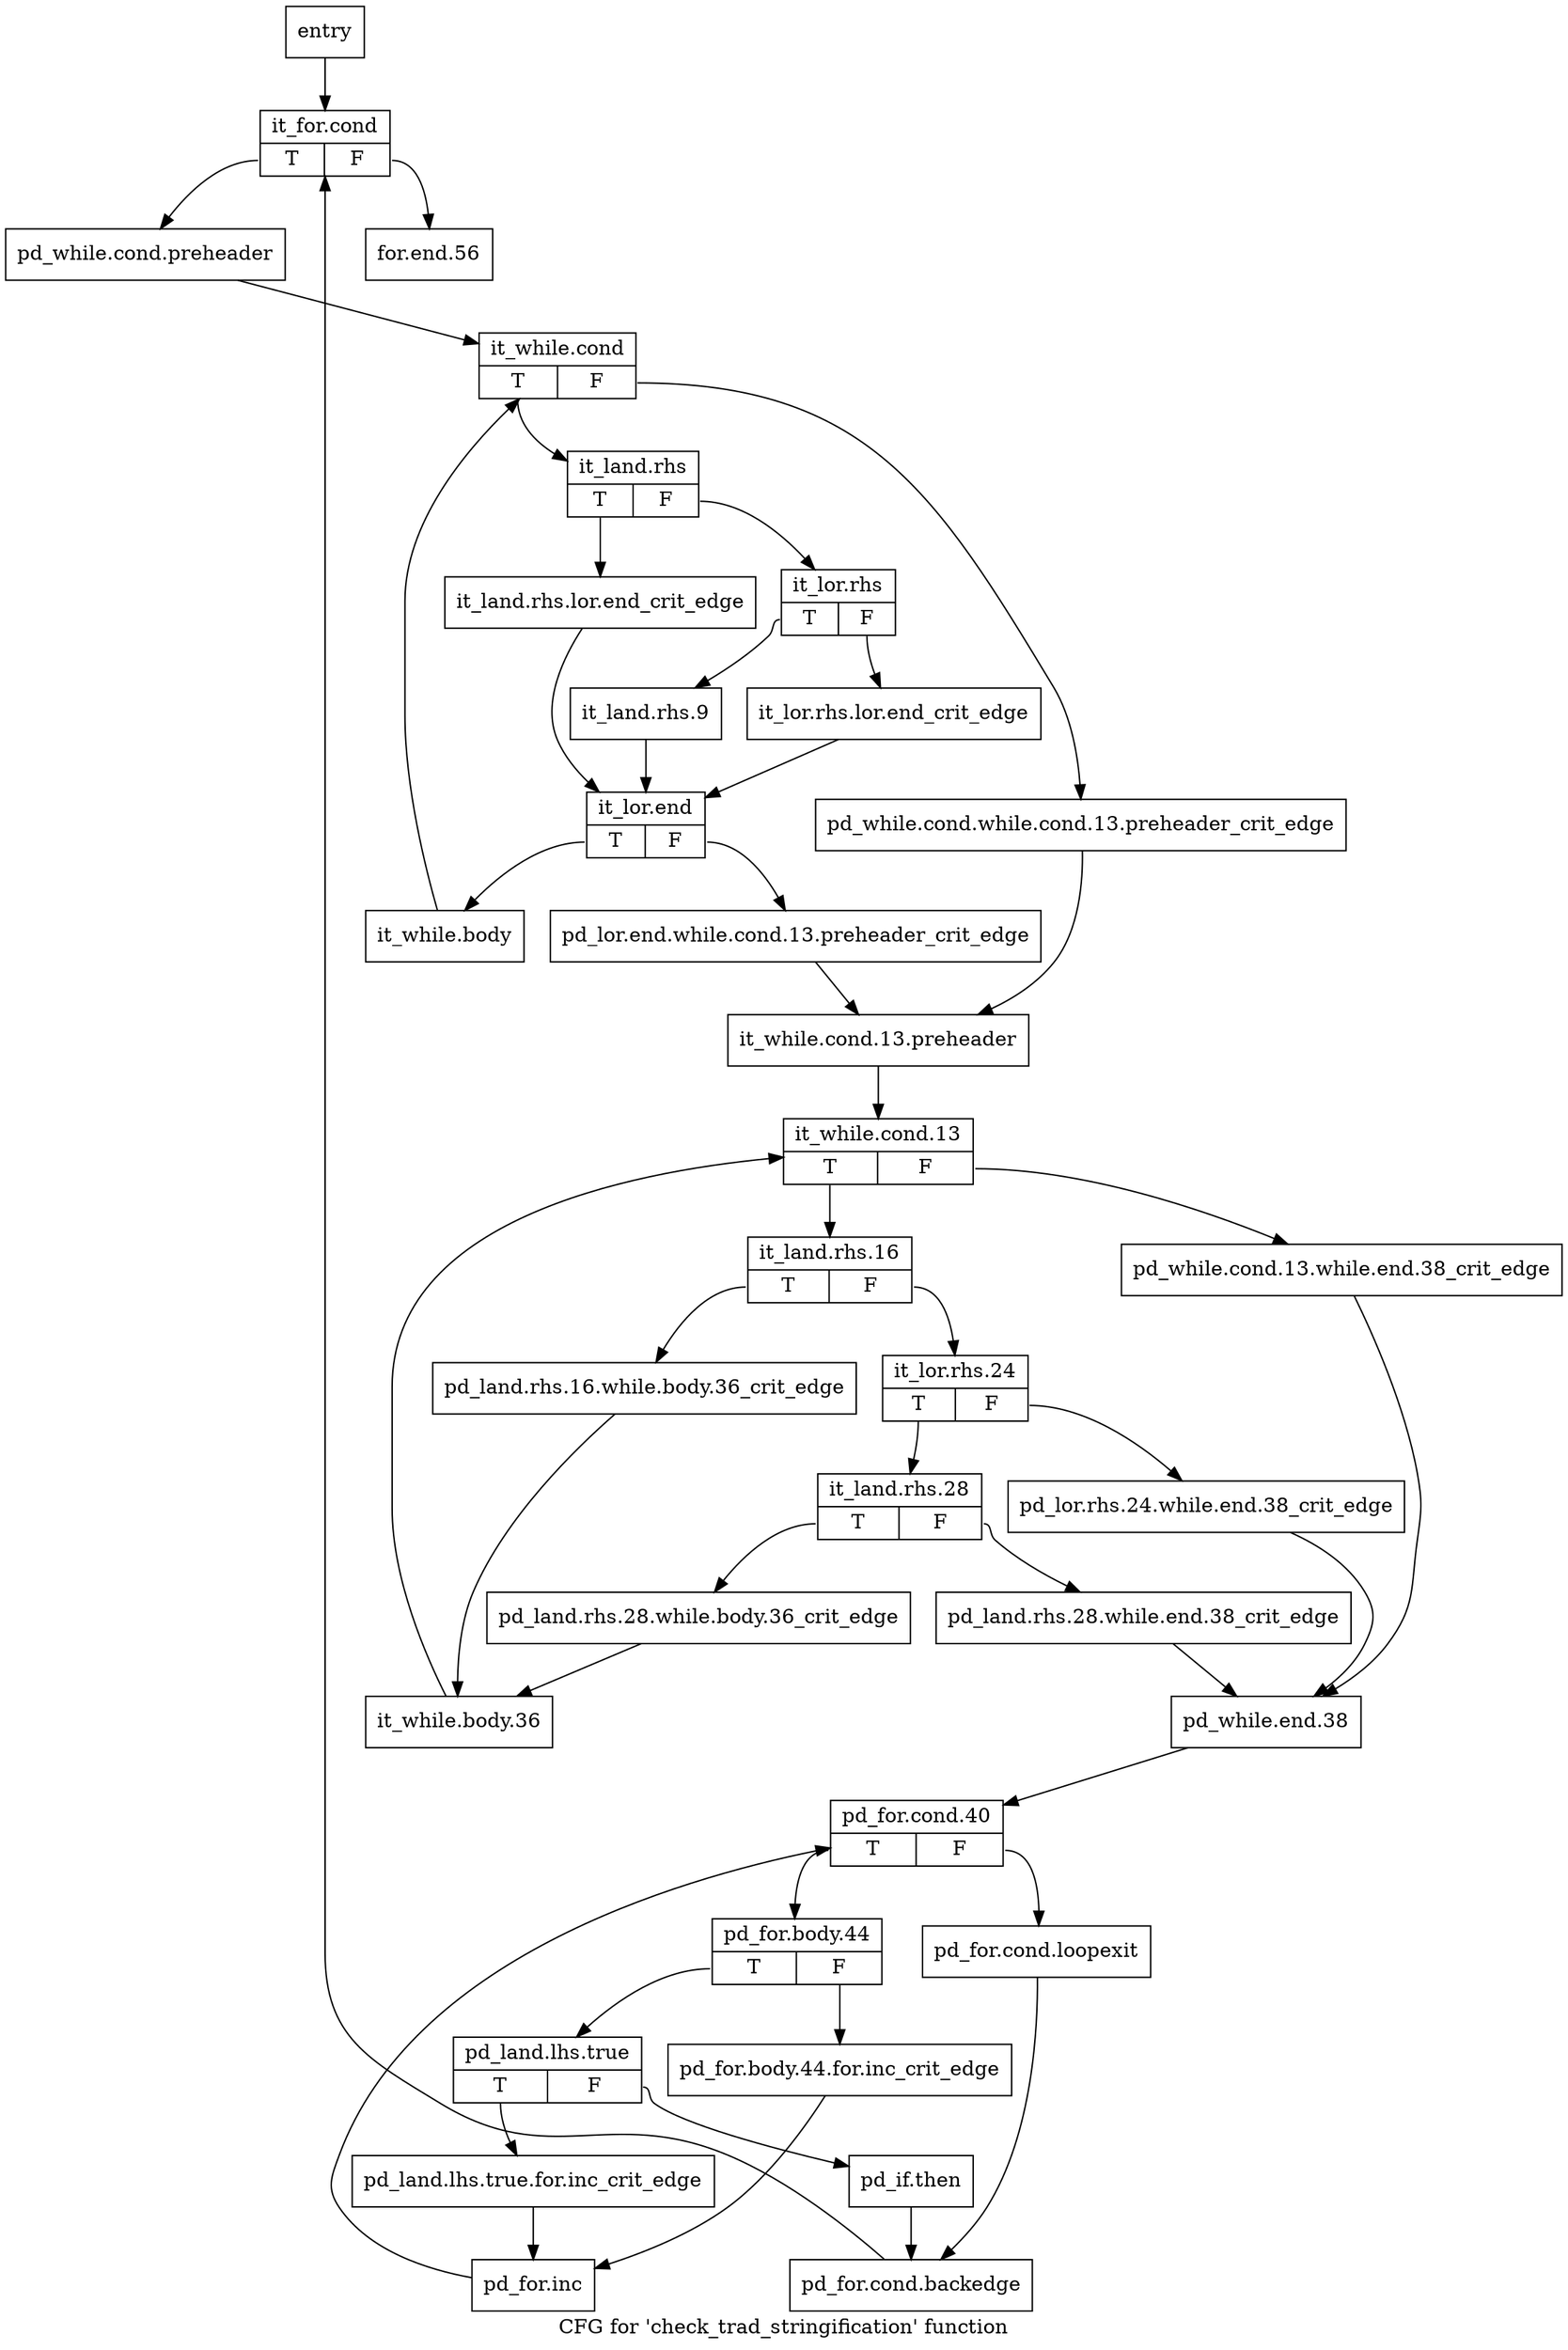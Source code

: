 digraph "CFG for 'check_trad_stringification' function" {
	label="CFG for 'check_trad_stringification' function";

	Node0x2ad47e0 [shape=record,label="{entry}"];
	Node0x2ad47e0 -> Node0x2ad4880;
	Node0x2ad4830 [shape=record,label="{pd_for.cond.loopexit}"];
	Node0x2ad4830 -> Node0x2ad51e0;
	Node0x2ad4880 [shape=record,label="{it_for.cond|{<s0>T|<s1>F}}"];
	Node0x2ad4880:s0 -> Node0x2ad48d0;
	Node0x2ad4880:s1 -> Node0x2ad5280;
	Node0x2ad48d0 [shape=record,label="{pd_while.cond.preheader}"];
	Node0x2ad48d0 -> Node0x2ad4920;
	Node0x2ad4920 [shape=record,label="{it_while.cond|{<s0>T|<s1>F}}"];
	Node0x2ad4920:s0 -> Node0x2ad49c0;
	Node0x2ad4920:s1 -> Node0x2ad4970;
	Node0x2ad4970 [shape=record,label="{pd_while.cond.while.cond.13.preheader_crit_edge}"];
	Node0x2ad4970 -> Node0x2ad4bf0;
	Node0x2ad49c0 [shape=record,label="{it_land.rhs|{<s0>T|<s1>F}}"];
	Node0x2ad49c0:s0 -> Node0x2ad4a10;
	Node0x2ad49c0:s1 -> Node0x2ad4a60;
	Node0x2ad4a10 [shape=record,label="{it_land.rhs.lor.end_crit_edge}"];
	Node0x2ad4a10 -> Node0x2ad4b50;
	Node0x2ad4a60 [shape=record,label="{it_lor.rhs|{<s0>T|<s1>F}}"];
	Node0x2ad4a60:s0 -> Node0x2ad4b00;
	Node0x2ad4a60:s1 -> Node0x2ad4ab0;
	Node0x2ad4ab0 [shape=record,label="{it_lor.rhs.lor.end_crit_edge}"];
	Node0x2ad4ab0 -> Node0x2ad4b50;
	Node0x2ad4b00 [shape=record,label="{it_land.rhs.9}"];
	Node0x2ad4b00 -> Node0x2ad4b50;
	Node0x2ad4b50 [shape=record,label="{it_lor.end|{<s0>T|<s1>F}}"];
	Node0x2ad4b50:s0 -> Node0x2ad4c40;
	Node0x2ad4b50:s1 -> Node0x2ad4ba0;
	Node0x2ad4ba0 [shape=record,label="{pd_lor.end.while.cond.13.preheader_crit_edge}"];
	Node0x2ad4ba0 -> Node0x2ad4bf0;
	Node0x2ad4bf0 [shape=record,label="{it_while.cond.13.preheader}"];
	Node0x2ad4bf0 -> Node0x2ad4c90;
	Node0x2ad4c40 [shape=record,label="{it_while.body}"];
	Node0x2ad4c40 -> Node0x2ad4920;
	Node0x2ad4c90 [shape=record,label="{it_while.cond.13|{<s0>T|<s1>F}}"];
	Node0x2ad4c90:s0 -> Node0x2ad4d30;
	Node0x2ad4c90:s1 -> Node0x2ad4ce0;
	Node0x2ad4ce0 [shape=record,label="{pd_while.cond.13.while.end.38_crit_edge}"];
	Node0x2ad4ce0 -> Node0x2ad4fb0;
	Node0x2ad4d30 [shape=record,label="{it_land.rhs.16|{<s0>T|<s1>F}}"];
	Node0x2ad4d30:s0 -> Node0x2ad4d80;
	Node0x2ad4d30:s1 -> Node0x2ad4dd0;
	Node0x2ad4d80 [shape=record,label="{pd_land.rhs.16.while.body.36_crit_edge}"];
	Node0x2ad4d80 -> Node0x2ad4f60;
	Node0x2ad4dd0 [shape=record,label="{it_lor.rhs.24|{<s0>T|<s1>F}}"];
	Node0x2ad4dd0:s0 -> Node0x2ad4e70;
	Node0x2ad4dd0:s1 -> Node0x2ad4e20;
	Node0x2ad4e20 [shape=record,label="{pd_lor.rhs.24.while.end.38_crit_edge}"];
	Node0x2ad4e20 -> Node0x2ad4fb0;
	Node0x2ad4e70 [shape=record,label="{it_land.rhs.28|{<s0>T|<s1>F}}"];
	Node0x2ad4e70:s0 -> Node0x2ad4f10;
	Node0x2ad4e70:s1 -> Node0x2ad4ec0;
	Node0x2ad4ec0 [shape=record,label="{pd_land.rhs.28.while.end.38_crit_edge}"];
	Node0x2ad4ec0 -> Node0x2ad4fb0;
	Node0x2ad4f10 [shape=record,label="{pd_land.rhs.28.while.body.36_crit_edge}"];
	Node0x2ad4f10 -> Node0x2ad4f60;
	Node0x2ad4f60 [shape=record,label="{it_while.body.36}"];
	Node0x2ad4f60 -> Node0x2ad4c90;
	Node0x2ad4fb0 [shape=record,label="{pd_while.end.38}"];
	Node0x2ad4fb0 -> Node0x2ad5000;
	Node0x2ad5000 [shape=record,label="{pd_for.cond.40|{<s0>T|<s1>F}}"];
	Node0x2ad5000:s0 -> Node0x2ad5050;
	Node0x2ad5000:s1 -> Node0x2ad4830;
	Node0x2ad5050 [shape=record,label="{pd_for.body.44|{<s0>T|<s1>F}}"];
	Node0x2ad5050:s0 -> Node0x2ad50f0;
	Node0x2ad5050:s1 -> Node0x2ad50a0;
	Node0x2ad50a0 [shape=record,label="{pd_for.body.44.for.inc_crit_edge}"];
	Node0x2ad50a0 -> Node0x2ad5230;
	Node0x2ad50f0 [shape=record,label="{pd_land.lhs.true|{<s0>T|<s1>F}}"];
	Node0x2ad50f0:s0 -> Node0x2ad5140;
	Node0x2ad50f0:s1 -> Node0x2ad5190;
	Node0x2ad5140 [shape=record,label="{pd_land.lhs.true.for.inc_crit_edge}"];
	Node0x2ad5140 -> Node0x2ad5230;
	Node0x2ad5190 [shape=record,label="{pd_if.then}"];
	Node0x2ad5190 -> Node0x2ad51e0;
	Node0x2ad51e0 [shape=record,label="{pd_for.cond.backedge}"];
	Node0x2ad51e0 -> Node0x2ad4880;
	Node0x2ad5230 [shape=record,label="{pd_for.inc}"];
	Node0x2ad5230 -> Node0x2ad5000;
	Node0x2ad5280 [shape=record,label="{for.end.56}"];
}
